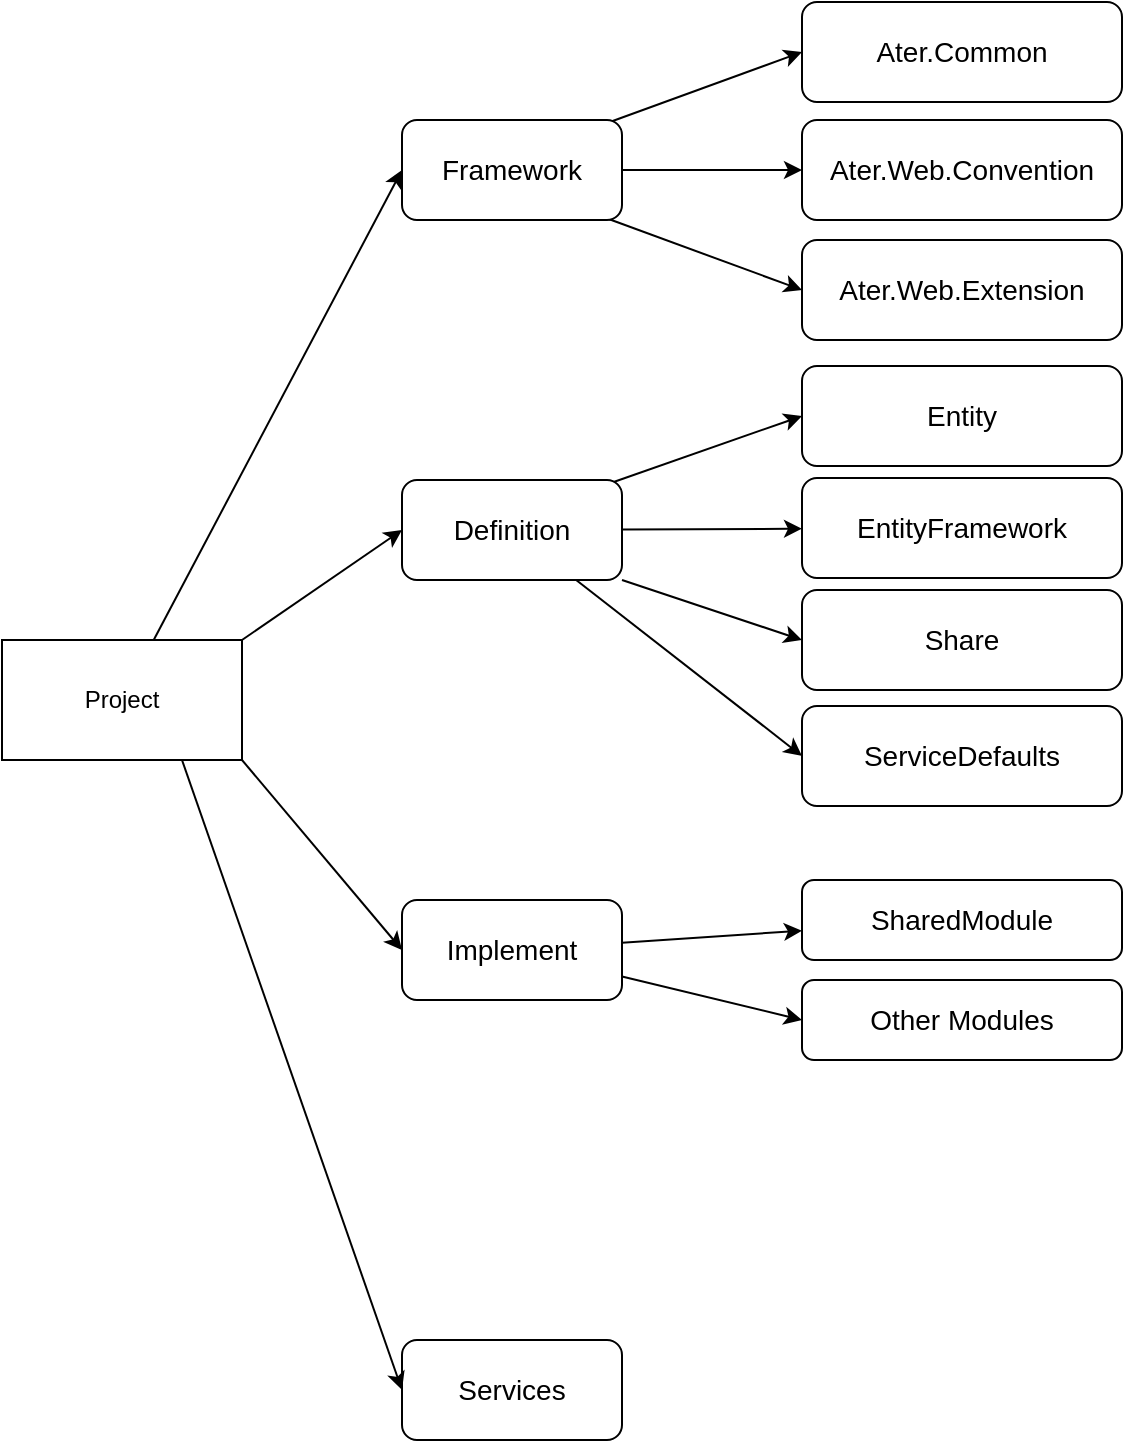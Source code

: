 <mxfile>
    <diagram id="fvVMgkO8mWXIMkzbSef1" name="Page-1">
        <mxGraphModel dx="475" dy="1139" grid="1" gridSize="10" guides="1" tooltips="1" connect="1" arrows="1" fold="1" page="1" pageScale="1" pageWidth="850" pageHeight="1100" math="0" shadow="0">
            <root>
                <mxCell id="0"/>
                <mxCell id="1" parent="0"/>
                <mxCell id="26" style="edgeStyle=none;html=1;exitX=0.936;exitY=0.04;exitDx=0;exitDy=0;exitPerimeter=0;entryX=0;entryY=0.5;entryDx=0;entryDy=0;" parent="1" source="2" target="27" edge="1">
                    <mxGeometry relative="1" as="geometry">
                        <mxPoint x="400" y="210" as="targetPoint"/>
                    </mxGeometry>
                </mxCell>
                <mxCell id="30" style="edgeStyle=none;html=1;" parent="1" source="2" target="28" edge="1">
                    <mxGeometry relative="1" as="geometry"/>
                </mxCell>
                <mxCell id="31" style="edgeStyle=none;html=1;exitX=1;exitY=1;exitDx=0;exitDy=0;entryX=0;entryY=0.5;entryDx=0;entryDy=0;" parent="1" source="2" target="29" edge="1">
                    <mxGeometry relative="1" as="geometry"/>
                </mxCell>
                <mxCell id="33" style="edgeStyle=none;html=1;entryX=0;entryY=0.5;entryDx=0;entryDy=0;" edge="1" parent="1" source="2" target="32">
                    <mxGeometry relative="1" as="geometry"/>
                </mxCell>
                <mxCell id="2" value="Definition" style="rounded=1;whiteSpace=wrap;html=1;fontSize=14;" parent="1" vertex="1">
                    <mxGeometry x="210" y="240" width="110" height="50" as="geometry"/>
                </mxCell>
                <mxCell id="20" style="edgeStyle=none;html=1;exitX=1;exitY=0.5;exitDx=0;exitDy=0;" parent="1" source="3" target="19" edge="1">
                    <mxGeometry relative="1" as="geometry"/>
                </mxCell>
                <mxCell id="22" style="edgeStyle=none;html=1;exitX=0.927;exitY=0.98;exitDx=0;exitDy=0;entryX=0;entryY=0.5;entryDx=0;entryDy=0;exitPerimeter=0;" parent="1" source="3" target="21" edge="1">
                    <mxGeometry relative="1" as="geometry"/>
                </mxCell>
                <mxCell id="25" style="edgeStyle=none;html=1;exitX=0.945;exitY=0.02;exitDx=0;exitDy=0;entryX=0;entryY=0.5;entryDx=0;entryDy=0;exitPerimeter=0;" parent="1" source="3" target="13" edge="1">
                    <mxGeometry relative="1" as="geometry"/>
                </mxCell>
                <mxCell id="3" value="Framework" style="rounded=1;whiteSpace=wrap;html=1;fontSize=14;" parent="1" vertex="1">
                    <mxGeometry x="210" y="60" width="110" height="50" as="geometry"/>
                </mxCell>
                <mxCell id="35" value="" style="edgeStyle=none;html=1;" edge="1" parent="1" source="4" target="34">
                    <mxGeometry relative="1" as="geometry"/>
                </mxCell>
                <mxCell id="38" style="edgeStyle=none;html=1;entryX=0;entryY=0.5;entryDx=0;entryDy=0;" edge="1" parent="1" source="4" target="36">
                    <mxGeometry relative="1" as="geometry"/>
                </mxCell>
                <mxCell id="4" value="Implement" style="rounded=1;whiteSpace=wrap;html=1;fontSize=14;" parent="1" vertex="1">
                    <mxGeometry x="210" y="450" width="110" height="50" as="geometry"/>
                </mxCell>
                <mxCell id="5" value="Services" style="rounded=1;whiteSpace=wrap;html=1;fontSize=14;" parent="1" vertex="1">
                    <mxGeometry x="210" y="670" width="110" height="50" as="geometry"/>
                </mxCell>
                <mxCell id="8" style="edgeStyle=none;html=1;entryX=0;entryY=0.5;entryDx=0;entryDy=0;" parent="1" source="7" target="3" edge="1">
                    <mxGeometry relative="1" as="geometry"/>
                </mxCell>
                <mxCell id="9" style="edgeStyle=none;html=1;exitX=1;exitY=0;exitDx=0;exitDy=0;entryX=0;entryY=0.5;entryDx=0;entryDy=0;" parent="1" source="7" target="2" edge="1">
                    <mxGeometry relative="1" as="geometry"/>
                </mxCell>
                <mxCell id="10" style="edgeStyle=none;html=1;entryX=0;entryY=0.5;entryDx=0;entryDy=0;exitX=1;exitY=1;exitDx=0;exitDy=0;" parent="1" source="7" target="4" edge="1">
                    <mxGeometry relative="1" as="geometry"/>
                </mxCell>
                <mxCell id="11" style="edgeStyle=none;html=1;exitX=0.75;exitY=1;exitDx=0;exitDy=0;entryX=0;entryY=0.5;entryDx=0;entryDy=0;" parent="1" source="7" target="5" edge="1">
                    <mxGeometry relative="1" as="geometry"/>
                </mxCell>
                <mxCell id="7" value="Project" style="rounded=0;whiteSpace=wrap;html=1;" parent="1" vertex="1">
                    <mxGeometry x="10" y="320" width="120" height="60" as="geometry"/>
                </mxCell>
                <mxCell id="13" value="Ater.Common" style="rounded=1;whiteSpace=wrap;html=1;fontSize=14;" parent="1" vertex="1">
                    <mxGeometry x="410" y="1" width="160" height="50" as="geometry"/>
                </mxCell>
                <mxCell id="19" value="Ater.Web.Convention" style="rounded=1;whiteSpace=wrap;html=1;fontSize=14;" parent="1" vertex="1">
                    <mxGeometry x="410" y="60" width="160" height="50" as="geometry"/>
                </mxCell>
                <mxCell id="21" value="Ater.Web.Extension" style="rounded=1;whiteSpace=wrap;html=1;fontSize=14;" parent="1" vertex="1">
                    <mxGeometry x="410" y="120" width="160" height="50" as="geometry"/>
                </mxCell>
                <mxCell id="27" value="Entity" style="rounded=1;whiteSpace=wrap;html=1;fontSize=14;" parent="1" vertex="1">
                    <mxGeometry x="410" y="183" width="160" height="50" as="geometry"/>
                </mxCell>
                <mxCell id="28" value="EntityFramework" style="rounded=1;whiteSpace=wrap;html=1;fontSize=14;" parent="1" vertex="1">
                    <mxGeometry x="410" y="239" width="160" height="50" as="geometry"/>
                </mxCell>
                <mxCell id="29" value="Share" style="rounded=1;whiteSpace=wrap;html=1;fontSize=14;" parent="1" vertex="1">
                    <mxGeometry x="410" y="295" width="160" height="50" as="geometry"/>
                </mxCell>
                <mxCell id="32" value="ServiceDefaults" style="rounded=1;whiteSpace=wrap;html=1;fontSize=14;" vertex="1" parent="1">
                    <mxGeometry x="410" y="353" width="160" height="50" as="geometry"/>
                </mxCell>
                <mxCell id="34" value="SharedModule" style="whiteSpace=wrap;html=1;fontSize=14;rounded=1;" vertex="1" parent="1">
                    <mxGeometry x="410" y="440" width="160" height="40" as="geometry"/>
                </mxCell>
                <mxCell id="36" value="Other Modules" style="whiteSpace=wrap;html=1;fontSize=14;rounded=1;" vertex="1" parent="1">
                    <mxGeometry x="410" y="490" width="160" height="40" as="geometry"/>
                </mxCell>
            </root>
        </mxGraphModel>
    </diagram>
</mxfile>